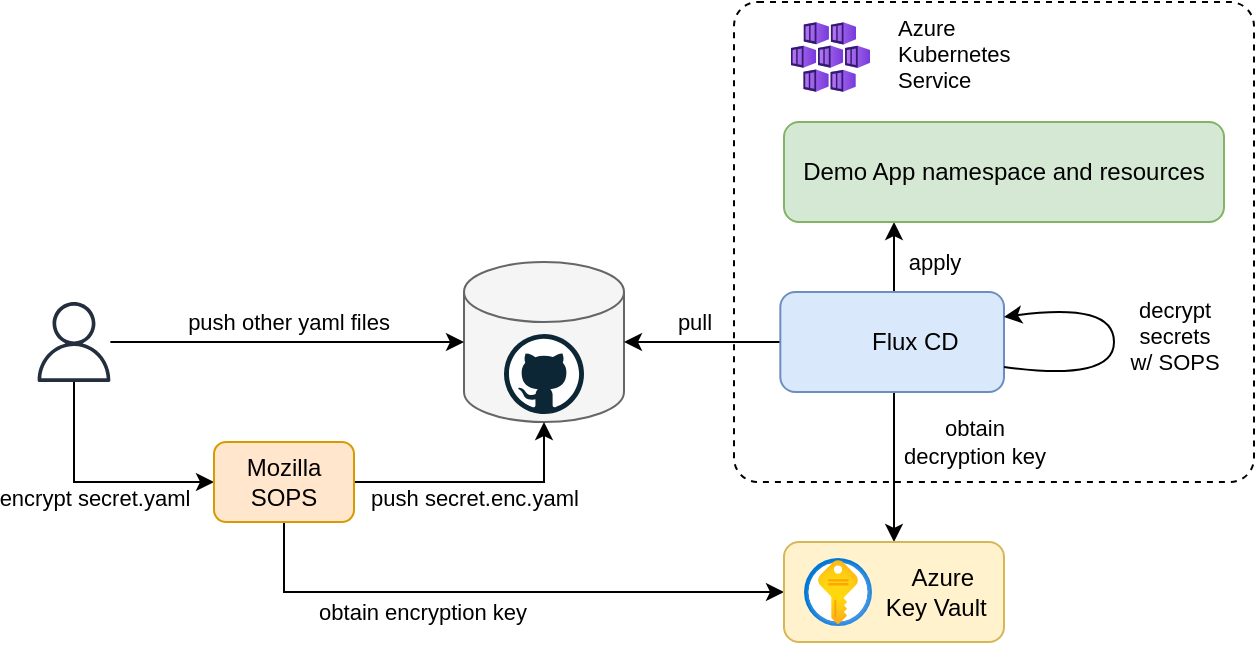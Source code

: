 <mxfile version="14.5.1" type="device"><diagram id="8iMru7kqvKTE_Lp1jNYh" name="Page-1"><mxGraphModel dx="1422" dy="845" grid="1" gridSize="10" guides="1" tooltips="1" connect="1" arrows="1" fold="1" page="1" pageScale="1" pageWidth="850" pageHeight="1100" math="0" shadow="0"><root><mxCell id="0"/><mxCell id="1" parent="0"/><mxCell id="vIZWj9s6UnqwtECiZMS5-29" value="&lt;blockquote style=&quot;margin: 0px 0px 0px 40px ; border: none ; padding: 0px ; font-size: 11px&quot;&gt;&lt;blockquote style=&quot;margin: 0 0 0 40px ; border: none ; padding: 0px&quot;&gt;Azure&lt;/blockquote&gt;&lt;blockquote style=&quot;margin: 0 0 0 40px ; border: none ; padding: 0px&quot;&gt;Kubernetes&lt;/blockquote&gt;&lt;blockquote style=&quot;margin: 0 0 0 40px ; border: none ; padding: 0px&quot;&gt;Service&lt;/blockquote&gt;&lt;/blockquote&gt;" style="rounded=1;whiteSpace=wrap;html=1;align=left;dashed=1;verticalAlign=top;arcSize=5;" vertex="1" parent="1"><mxGeometry x="480" y="170" width="260" height="240" as="geometry"/></mxCell><mxCell id="vIZWj9s6UnqwtECiZMS5-2" value="" style="shape=cylinder3;whiteSpace=wrap;html=1;boundedLbl=1;backgroundOutline=1;size=15;fillColor=#f5f5f5;strokeColor=#666666;fontColor=#333333;" vertex="1" parent="1"><mxGeometry x="345" y="300" width="80" height="80" as="geometry"/></mxCell><mxCell id="vIZWj9s6UnqwtECiZMS5-5" value="push other yaml files" style="edgeStyle=orthogonalEdgeStyle;rounded=0;orthogonalLoop=1;jettySize=auto;html=1;entryX=0;entryY=0.5;entryDx=0;entryDy=0;entryPerimeter=0;" edge="1" parent="1" source="vIZWj9s6UnqwtECiZMS5-4" target="vIZWj9s6UnqwtECiZMS5-2"><mxGeometry y="10" relative="1" as="geometry"><Array as="points"><mxPoint x="200" y="340"/><mxPoint x="200" y="340"/></Array><mxPoint as="offset"/></mxGeometry></mxCell><mxCell id="vIZWj9s6UnqwtECiZMS5-10" style="edgeStyle=orthogonalEdgeStyle;rounded=0;orthogonalLoop=1;jettySize=auto;html=1;entryX=0;entryY=0.5;entryDx=0;entryDy=0;" edge="1" parent="1" source="vIZWj9s6UnqwtECiZMS5-4" target="vIZWj9s6UnqwtECiZMS5-9"><mxGeometry relative="1" as="geometry"><Array as="points"><mxPoint x="150" y="410"/></Array></mxGeometry></mxCell><mxCell id="vIZWj9s6UnqwtECiZMS5-13" value="encrypt secret.yaml" style="edgeLabel;html=1;align=center;verticalAlign=middle;resizable=0;points=[];" vertex="1" connectable="0" parent="vIZWj9s6UnqwtECiZMS5-10"><mxGeometry x="0.064" y="1" relative="1" as="geometry"><mxPoint x="-3.97" y="9" as="offset"/></mxGeometry></mxCell><mxCell id="vIZWj9s6UnqwtECiZMS5-4" value="" style="outlineConnect=0;fontColor=#232F3E;gradientColor=none;fillColor=#232F3E;strokeColor=none;dashed=0;verticalLabelPosition=bottom;verticalAlign=top;align=center;html=1;fontSize=12;fontStyle=0;aspect=fixed;pointerEvents=1;shape=mxgraph.aws4.user;" vertex="1" parent="1"><mxGeometry x="130" y="320" width="40" height="40" as="geometry"/></mxCell><mxCell id="vIZWj9s6UnqwtECiZMS5-6" value="" style="dashed=0;outlineConnect=0;html=1;align=center;labelPosition=center;verticalLabelPosition=bottom;verticalAlign=top;shape=mxgraph.weblogos.github" vertex="1" parent="1"><mxGeometry x="365" y="336" width="40" height="40" as="geometry"/></mxCell><mxCell id="vIZWj9s6UnqwtECiZMS5-8" value="" style="aspect=fixed;html=1;points=[];align=center;image;fontSize=12;image=img/lib/azure2/compute/Kubernetes_Services.svg;" vertex="1" parent="1"><mxGeometry x="508.44" y="180" width="39.65" height="35" as="geometry"/></mxCell><mxCell id="vIZWj9s6UnqwtECiZMS5-11" style="edgeStyle=orthogonalEdgeStyle;rounded=0;orthogonalLoop=1;jettySize=auto;html=1;entryX=0.5;entryY=1;entryDx=0;entryDy=0;entryPerimeter=0;" edge="1" parent="1" source="vIZWj9s6UnqwtECiZMS5-9" target="vIZWj9s6UnqwtECiZMS5-2"><mxGeometry relative="1" as="geometry"/></mxCell><mxCell id="vIZWj9s6UnqwtECiZMS5-15" value="push secret.enc.yaml" style="edgeLabel;html=1;align=center;verticalAlign=middle;resizable=0;points=[];" vertex="1" connectable="0" parent="vIZWj9s6UnqwtECiZMS5-11"><mxGeometry x="0.005" y="1" relative="1" as="geometry"><mxPoint x="-3" y="9" as="offset"/></mxGeometry></mxCell><mxCell id="vIZWj9s6UnqwtECiZMS5-12" style="edgeStyle=orthogonalEdgeStyle;rounded=0;orthogonalLoop=1;jettySize=auto;html=1;entryX=0;entryY=0.5;entryDx=0;entryDy=0;" edge="1" parent="1" source="vIZWj9s6UnqwtECiZMS5-9" target="vIZWj9s6UnqwtECiZMS5-17"><mxGeometry relative="1" as="geometry"><Array as="points"><mxPoint x="255" y="465"/></Array></mxGeometry></mxCell><mxCell id="vIZWj9s6UnqwtECiZMS5-14" value="obtain encryption key" style="edgeLabel;html=1;align=center;verticalAlign=middle;resizable=0;points=[];" vertex="1" connectable="0" parent="vIZWj9s6UnqwtECiZMS5-12"><mxGeometry x="-0.378" y="-1" relative="1" as="geometry"><mxPoint x="15" y="9" as="offset"/></mxGeometry></mxCell><mxCell id="vIZWj9s6UnqwtECiZMS5-9" value="Mozilla&lt;br&gt;SOPS" style="rounded=1;whiteSpace=wrap;html=1;fillColor=#ffe6cc;strokeColor=#d79b00;" vertex="1" parent="1"><mxGeometry x="220" y="390" width="70" height="40" as="geometry"/></mxCell><mxCell id="vIZWj9s6UnqwtECiZMS5-23" value="pull" style="edgeStyle=orthogonalEdgeStyle;rounded=0;orthogonalLoop=1;jettySize=auto;html=1;" edge="1" parent="1" source="vIZWj9s6UnqwtECiZMS5-16" target="vIZWj9s6UnqwtECiZMS5-2"><mxGeometry x="0.104" y="-10" relative="1" as="geometry"><mxPoint as="offset"/></mxGeometry></mxCell><mxCell id="vIZWj9s6UnqwtECiZMS5-24" value="obtain &lt;br&gt;decryption key" style="edgeStyle=orthogonalEdgeStyle;rounded=0;orthogonalLoop=1;jettySize=auto;html=1;entryX=0.5;entryY=0;entryDx=0;entryDy=0;" edge="1" parent="1" source="vIZWj9s6UnqwtECiZMS5-16" target="vIZWj9s6UnqwtECiZMS5-17"><mxGeometry x="-0.333" y="40" relative="1" as="geometry"><Array as="points"><mxPoint x="559" y="403"/></Array><mxPoint as="offset"/></mxGeometry></mxCell><mxCell id="vIZWj9s6UnqwtECiZMS5-17" value="&lt;div style=&quot;text-align: center&quot;&gt;&lt;span&gt;Azure&lt;/span&gt;&lt;/div&gt;Key Vault&amp;nbsp;&amp;nbsp;" style="rounded=1;whiteSpace=wrap;html=1;align=right;fillColor=#fff2cc;strokeColor=#d6b656;" vertex="1" parent="1"><mxGeometry x="505" y="440" width="110" height="50" as="geometry"/></mxCell><mxCell id="vIZWj9s6UnqwtECiZMS5-7" value="" style="aspect=fixed;html=1;points=[];align=center;image;fontSize=12;image=img/lib/azure2/security/Key_Vaults.svg;" vertex="1" parent="1"><mxGeometry x="515" y="448" width="34" height="34" as="geometry"/></mxCell><mxCell id="vIZWj9s6UnqwtECiZMS5-31" value="apply" style="edgeStyle=orthogonalEdgeStyle;rounded=0;orthogonalLoop=1;jettySize=auto;html=1;entryX=0.25;entryY=1;entryDx=0;entryDy=0;" edge="1" parent="1" source="vIZWj9s6UnqwtECiZMS5-16" target="vIZWj9s6UnqwtECiZMS5-30"><mxGeometry x="-0.143" y="-20" relative="1" as="geometry"><Array as="points"><mxPoint x="559" y="300"/></Array><mxPoint as="offset"/></mxGeometry></mxCell><mxCell id="vIZWj9s6UnqwtECiZMS5-16" value="&amp;nbsp; &amp;nbsp; &amp;nbsp; &amp;nbsp;Flux CD" style="rounded=1;whiteSpace=wrap;html=1;fillColor=#dae8fc;strokeColor=#6c8ebf;" vertex="1" parent="1"><mxGeometry x="503.167" y="315" width="111.833" height="50" as="geometry"/></mxCell><mxCell id="vIZWj9s6UnqwtECiZMS5-21" value="" style="shape=image;imageAspect=0;aspect=fixed;verticalLabelPosition=bottom;verticalAlign=top;align=right;image=https://avatars.githubusercontent.com/u/52158677?s=200&amp;v=4;" vertex="1" parent="1"><mxGeometry x="508.44" y="323.25" width="33.75" height="33.75" as="geometry"/></mxCell><mxCell id="vIZWj9s6UnqwtECiZMS5-27" value="" style="curved=1;endArrow=classic;html=1;exitX=1;exitY=0.75;exitDx=0;exitDy=0;entryX=1;entryY=0.25;entryDx=0;entryDy=0;" edge="1" parent="1" source="vIZWj9s6UnqwtECiZMS5-16" target="vIZWj9s6UnqwtECiZMS5-16"><mxGeometry x="505" y="315" width="50" height="50" as="geometry"><mxPoint x="670" y="370" as="sourcePoint"/><mxPoint x="720" y="320" as="targetPoint"/><Array as="points"><mxPoint x="670" y="360"/><mxPoint x="670" y="320"/></Array></mxGeometry></mxCell><mxCell id="vIZWj9s6UnqwtECiZMS5-28" value="decrypt &lt;br&gt;secrets&lt;br&gt;w/ SOPS" style="edgeLabel;html=1;align=center;verticalAlign=middle;resizable=0;points=[];" vertex="1" connectable="0" parent="vIZWj9s6UnqwtECiZMS5-27"><mxGeometry x="0.066" y="-1" relative="1" as="geometry"><mxPoint x="29" y="1.49" as="offset"/></mxGeometry></mxCell><mxCell id="vIZWj9s6UnqwtECiZMS5-30" value="Demo App namespace and resources" style="rounded=1;whiteSpace=wrap;html=1;fillColor=#d5e8d4;strokeColor=#82b366;" vertex="1" parent="1"><mxGeometry x="505" y="230" width="220" height="50" as="geometry"/></mxCell></root></mxGraphModel></diagram></mxfile>